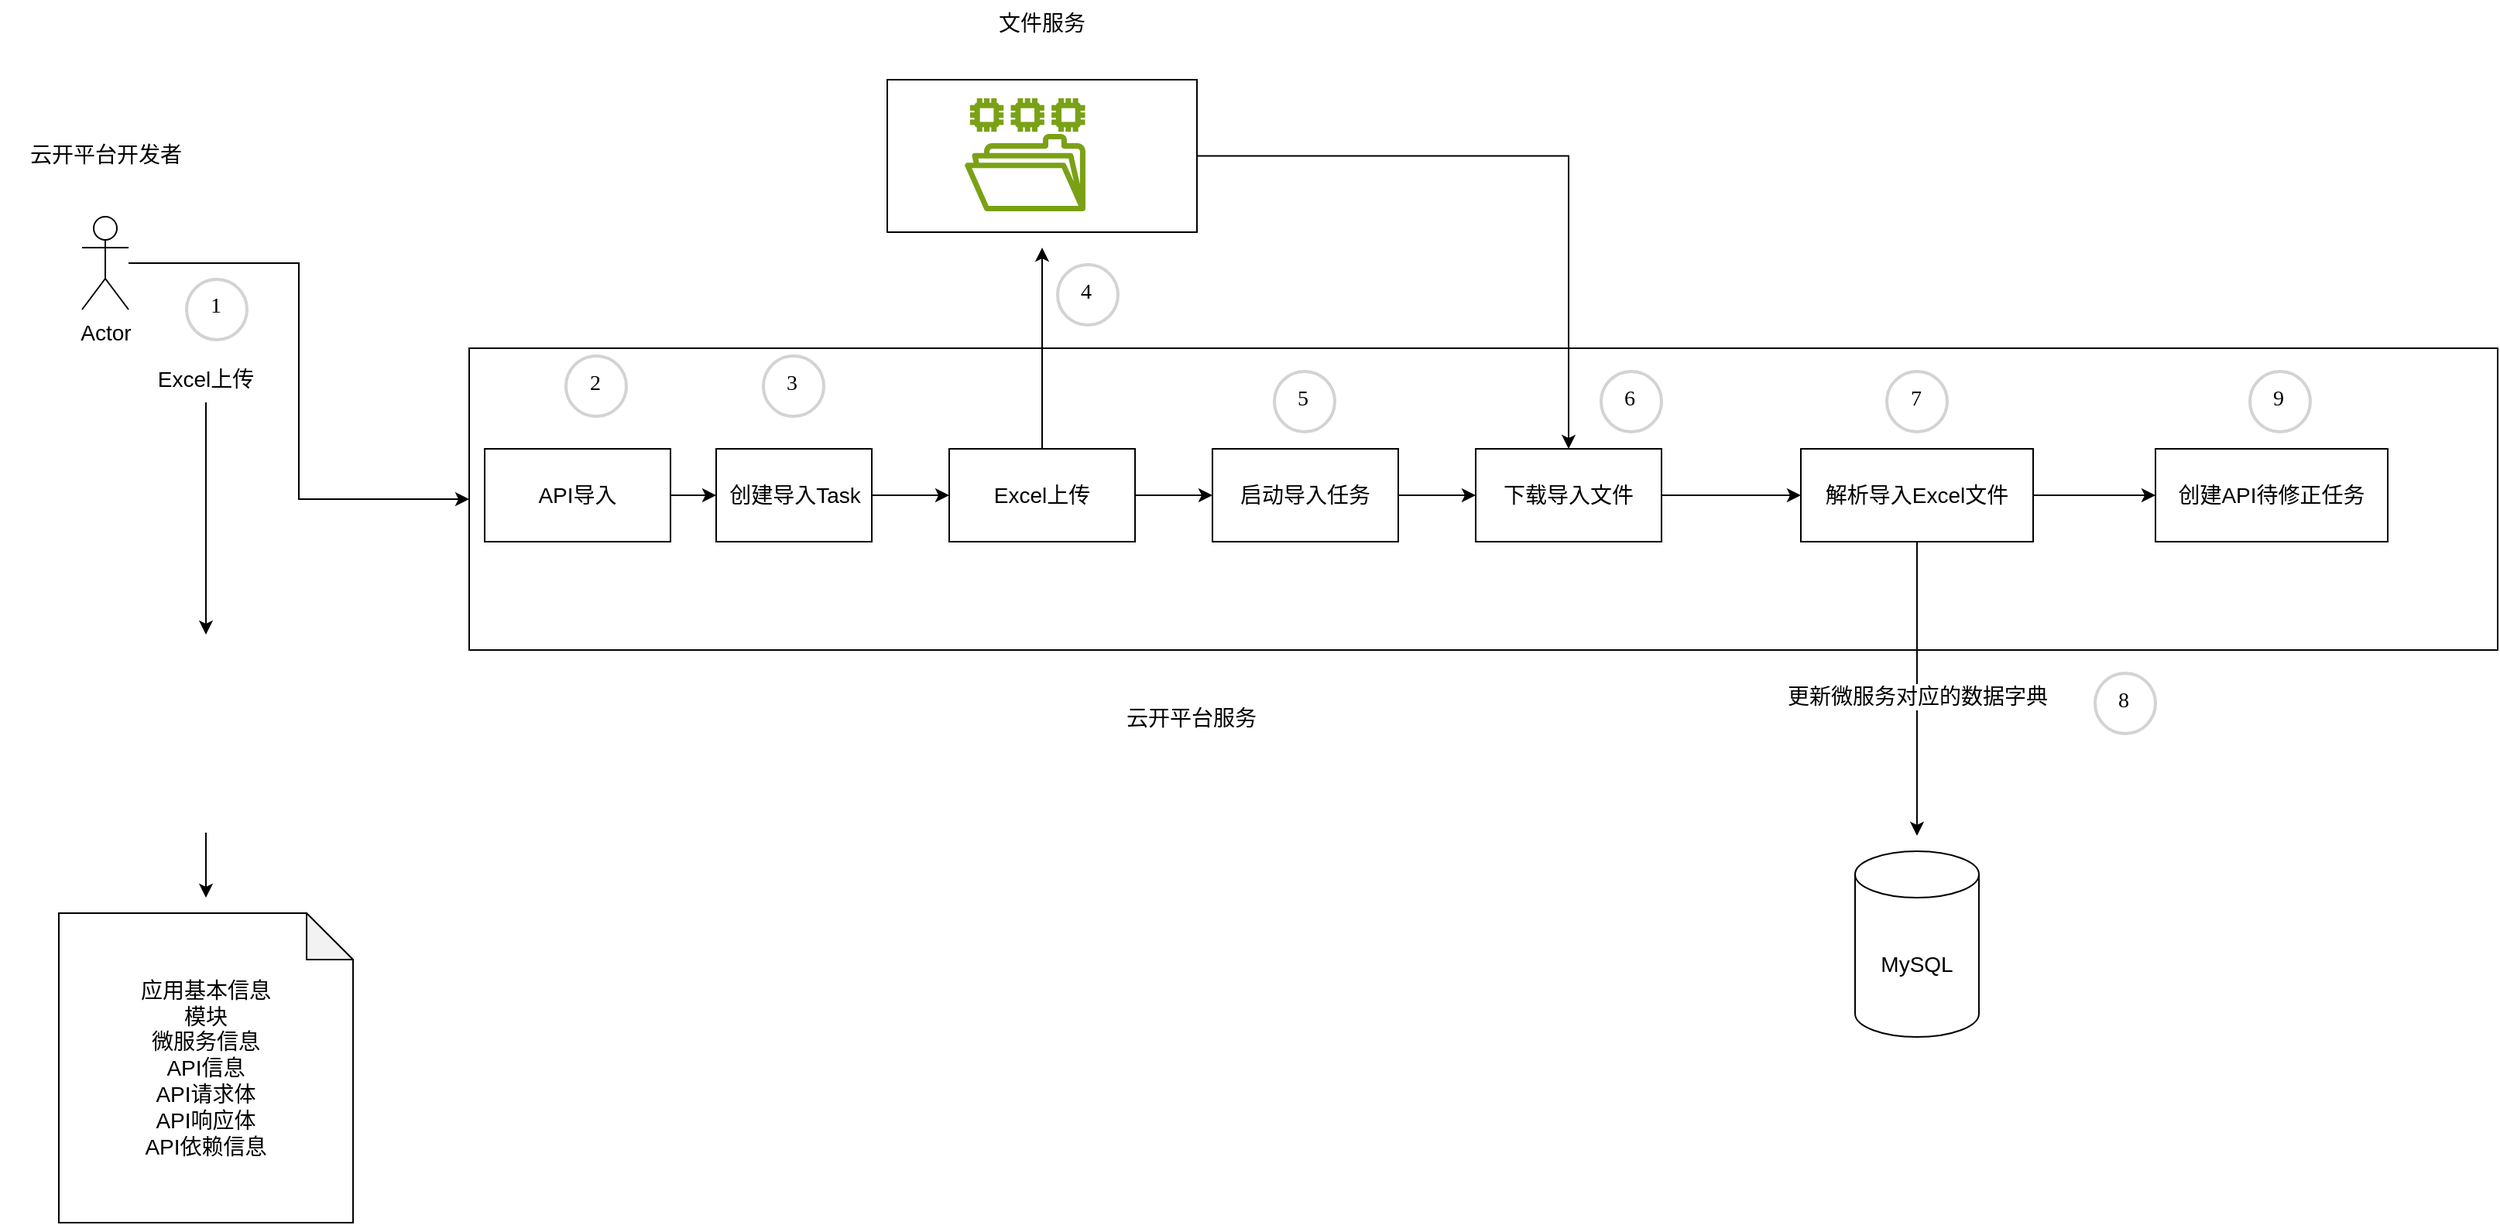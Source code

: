 <mxfile version="24.1.0" type="github">
  <diagram name="Page-1" id="uukP3XcTdVGsUKC_aiOE">
    <mxGraphModel dx="2074" dy="1121" grid="1" gridSize="10" guides="1" tooltips="1" connect="1" arrows="1" fold="1" page="1" pageScale="1" pageWidth="827" pageHeight="1169" math="0" shadow="0">
      <root>
        <mxCell id="0" />
        <mxCell id="1" parent="0" />
        <mxCell id="8WbEt5foAgeZKm9OIb6H-4" value="" style="rounded=0;whiteSpace=wrap;html=1;fontSize=14;" parent="1" vertex="1">
          <mxGeometry x="320" y="375" width="1310" height="195" as="geometry" />
        </mxCell>
        <mxCell id="8WbEt5foAgeZKm9OIb6H-5" value="云开平台服务" style="text;html=1;align=center;verticalAlign=middle;whiteSpace=wrap;rounded=0;fontSize=14;" parent="1" vertex="1">
          <mxGeometry x="694" y="604" width="185" height="20" as="geometry" />
        </mxCell>
        <mxCell id="8WbEt5foAgeZKm9OIb6H-12" style="edgeStyle=orthogonalEdgeStyle;rounded=0;orthogonalLoop=1;jettySize=auto;html=1;entryX=0;entryY=0.5;entryDx=0;entryDy=0;fontSize=14;" parent="1" source="8WbEt5foAgeZKm9OIb6H-8" target="8WbEt5foAgeZKm9OIb6H-4" edge="1">
          <mxGeometry relative="1" as="geometry" />
        </mxCell>
        <mxCell id="8WbEt5foAgeZKm9OIb6H-8" value="Actor" style="shape=umlActor;verticalLabelPosition=bottom;verticalAlign=top;html=1;outlineConnect=0;fontSize=14;" parent="1" vertex="1">
          <mxGeometry x="70" y="290" width="30" height="60" as="geometry" />
        </mxCell>
        <mxCell id="8WbEt5foAgeZKm9OIb6H-11" value="云开平台开发者" style="text;html=1;align=center;verticalAlign=middle;whiteSpace=wrap;rounded=0;fontSize=14;" parent="1" vertex="1">
          <mxGeometry x="17.5" y="240" width="135" height="20" as="geometry" />
        </mxCell>
        <mxCell id="8WbEt5foAgeZKm9OIb6H-67" value="" style="edgeStyle=orthogonalEdgeStyle;rounded=0;orthogonalLoop=1;jettySize=auto;html=1;fontSize=14;" parent="1" source="8WbEt5foAgeZKm9OIb6H-26" target="8WbEt5foAgeZKm9OIb6H-66" edge="1">
          <mxGeometry relative="1" as="geometry" />
        </mxCell>
        <mxCell id="8WbEt5foAgeZKm9OIb6H-26" value="API导入" style="rounded=0;whiteSpace=wrap;html=1;fontSize=14;" parent="1" vertex="1">
          <mxGeometry x="330" y="440" width="120" height="60" as="geometry" />
        </mxCell>
        <mxCell id="8WbEt5foAgeZKm9OIb6H-58" style="edgeStyle=orthogonalEdgeStyle;rounded=0;orthogonalLoop=1;jettySize=auto;html=1;fontSize=14;" parent="1" source="8WbEt5foAgeZKm9OIb6H-31" edge="1">
          <mxGeometry relative="1" as="geometry">
            <mxPoint x="150" y="730" as="targetPoint" />
          </mxGeometry>
        </mxCell>
        <mxCell id="8WbEt5foAgeZKm9OIb6H-31" value="" style="shape=image;html=1;verticalAlign=top;verticalLabelPosition=bottom;labelBackgroundColor=#ffffff;imageAspect=0;aspect=fixed;image=https://cdn3.iconfinder.com/data/icons/document-icons-2/30/647714-excel-128.png;fontSize=14;" parent="1" vertex="1">
          <mxGeometry x="86" y="560" width="128" height="128" as="geometry" />
        </mxCell>
        <mxCell id="8WbEt5foAgeZKm9OIb6H-34" value="应用基本信息&lt;div style=&quot;font-size: 14px;&quot;&gt;模块&lt;/div&gt;&lt;div style=&quot;font-size: 14px;&quot;&gt;微服务信息&lt;/div&gt;&lt;div style=&quot;font-size: 14px;&quot;&gt;API信息&lt;/div&gt;&lt;div style=&quot;font-size: 14px;&quot;&gt;API请求体&lt;br style=&quot;font-size: 14px;&quot;&gt;API响应体&lt;br style=&quot;font-size: 14px;&quot;&gt;API依赖信息&lt;/div&gt;" style="shape=note;whiteSpace=wrap;html=1;backgroundOutline=1;darkOpacity=0.05;fontSize=14;" parent="1" vertex="1">
          <mxGeometry x="55" y="740" width="190" height="200" as="geometry" />
        </mxCell>
        <mxCell id="8WbEt5foAgeZKm9OIb6H-36" value="1" style="ellipse;whiteSpace=wrap;html=1;aspect=fixed;strokeWidth=2;fontFamily=Tahoma;spacingBottom=4;spacingRight=2;strokeColor=#d3d3d3;fontSize=14;" parent="1" vertex="1">
          <mxGeometry x="137.5" y="330.5" width="39" height="39" as="geometry" />
        </mxCell>
        <mxCell id="8WbEt5foAgeZKm9OIb6H-40" value="2" style="ellipse;whiteSpace=wrap;html=1;aspect=fixed;strokeWidth=2;fontFamily=Tahoma;spacingBottom=4;spacingRight=2;strokeColor=#d3d3d3;fontSize=14;" parent="1" vertex="1">
          <mxGeometry x="382.5" y="380" width="39" height="39" as="geometry" />
        </mxCell>
        <mxCell id="8WbEt5foAgeZKm9OIb6H-56" value="MySQL" style="shape=cylinder3;whiteSpace=wrap;html=1;boundedLbl=1;backgroundOutline=1;size=15;fontSize=14;" parent="1" vertex="1">
          <mxGeometry x="1215" y="700" width="80" height="120" as="geometry" />
        </mxCell>
        <mxCell id="AaKJuVbygOptvQp57n7Z-7" value="" style="edgeStyle=orthogonalEdgeStyle;rounded=0;orthogonalLoop=1;jettySize=auto;html=1;fontSize=14;" parent="1" source="8WbEt5foAgeZKm9OIb6H-66" target="AaKJuVbygOptvQp57n7Z-6" edge="1">
          <mxGeometry relative="1" as="geometry" />
        </mxCell>
        <mxCell id="8WbEt5foAgeZKm9OIb6H-66" value="创建导入Task" style="rounded=0;whiteSpace=wrap;html=1;fontSize=14;" parent="1" vertex="1">
          <mxGeometry x="479.5" y="440" width="100.5" height="60" as="geometry" />
        </mxCell>
        <mxCell id="AaKJuVbygOptvQp57n7Z-5" style="edgeStyle=orthogonalEdgeStyle;rounded=0;orthogonalLoop=1;jettySize=auto;html=1;entryX=0.5;entryY=0;entryDx=0;entryDy=0;fontSize=14;" parent="1" source="AaKJuVbygOptvQp57n7Z-4" target="8WbEt5foAgeZKm9OIb6H-31" edge="1">
          <mxGeometry relative="1" as="geometry" />
        </mxCell>
        <mxCell id="AaKJuVbygOptvQp57n7Z-4" value="Excel上传" style="text;html=1;align=center;verticalAlign=middle;whiteSpace=wrap;rounded=0;fontSize=14;" parent="1" vertex="1">
          <mxGeometry x="110" y="380" width="80" height="30" as="geometry" />
        </mxCell>
        <mxCell id="AaKJuVbygOptvQp57n7Z-12" style="edgeStyle=orthogonalEdgeStyle;rounded=0;orthogonalLoop=1;jettySize=auto;html=1;fontSize=14;" parent="1" source="AaKJuVbygOptvQp57n7Z-6" edge="1">
          <mxGeometry relative="1" as="geometry">
            <mxPoint x="690" y="310" as="targetPoint" />
          </mxGeometry>
        </mxCell>
        <mxCell id="AaKJuVbygOptvQp57n7Z-14" value="" style="edgeStyle=orthogonalEdgeStyle;rounded=0;orthogonalLoop=1;jettySize=auto;html=1;fontSize=14;" parent="1" source="AaKJuVbygOptvQp57n7Z-6" target="AaKJuVbygOptvQp57n7Z-13" edge="1">
          <mxGeometry relative="1" as="geometry" />
        </mxCell>
        <mxCell id="AaKJuVbygOptvQp57n7Z-6" value="Excel上传" style="rounded=0;whiteSpace=wrap;html=1;fontSize=14;" parent="1" vertex="1">
          <mxGeometry x="630" y="440" width="120" height="60" as="geometry" />
        </mxCell>
        <mxCell id="AaKJuVbygOptvQp57n7Z-9" value="文件服务" style="text;html=1;align=center;verticalAlign=middle;whiteSpace=wrap;rounded=0;fontSize=14;" parent="1" vertex="1">
          <mxGeometry x="660" y="150" width="60" height="30" as="geometry" />
        </mxCell>
        <mxCell id="AaKJuVbygOptvQp57n7Z-16" style="edgeStyle=orthogonalEdgeStyle;rounded=0;orthogonalLoop=1;jettySize=auto;html=1;entryX=0.5;entryY=0;entryDx=0;entryDy=0;fontSize=14;" parent="1" source="AaKJuVbygOptvQp57n7Z-10" target="AaKJuVbygOptvQp57n7Z-15" edge="1">
          <mxGeometry relative="1" as="geometry" />
        </mxCell>
        <mxCell id="AaKJuVbygOptvQp57n7Z-10" value="" style="rounded=0;whiteSpace=wrap;html=1;fontSize=14;" parent="1" vertex="1">
          <mxGeometry x="590" y="201.5" width="200" height="98.5" as="geometry" />
        </mxCell>
        <mxCell id="AaKJuVbygOptvQp57n7Z-11" value="" style="sketch=0;outlineConnect=0;fontColor=#232F3E;gradientColor=none;fillColor=#7AA116;strokeColor=none;dashed=0;verticalLabelPosition=bottom;verticalAlign=top;align=center;html=1;fontSize=14;fontStyle=0;aspect=fixed;pointerEvents=1;shape=mxgraph.aws4.file_system;" parent="1" vertex="1">
          <mxGeometry x="640" y="213.5" width="78" height="73" as="geometry" />
        </mxCell>
        <mxCell id="AaKJuVbygOptvQp57n7Z-17" value="" style="edgeStyle=orthogonalEdgeStyle;rounded=0;orthogonalLoop=1;jettySize=auto;html=1;fontSize=14;" parent="1" source="AaKJuVbygOptvQp57n7Z-13" target="AaKJuVbygOptvQp57n7Z-15" edge="1">
          <mxGeometry relative="1" as="geometry" />
        </mxCell>
        <mxCell id="AaKJuVbygOptvQp57n7Z-13" value="启动导入任务" style="rounded=0;whiteSpace=wrap;html=1;fontSize=14;" parent="1" vertex="1">
          <mxGeometry x="800" y="440" width="120" height="60" as="geometry" />
        </mxCell>
        <mxCell id="AaKJuVbygOptvQp57n7Z-19" value="" style="edgeStyle=orthogonalEdgeStyle;rounded=0;orthogonalLoop=1;jettySize=auto;html=1;fontSize=14;" parent="1" source="AaKJuVbygOptvQp57n7Z-15" target="AaKJuVbygOptvQp57n7Z-18" edge="1">
          <mxGeometry relative="1" as="geometry" />
        </mxCell>
        <mxCell id="AaKJuVbygOptvQp57n7Z-15" value="下载导入文件" style="rounded=0;whiteSpace=wrap;html=1;fontSize=14;" parent="1" vertex="1">
          <mxGeometry x="970" y="440" width="120" height="60" as="geometry" />
        </mxCell>
        <mxCell id="AaKJuVbygOptvQp57n7Z-21" style="edgeStyle=orthogonalEdgeStyle;rounded=0;orthogonalLoop=1;jettySize=auto;html=1;fontSize=14;" parent="1" source="AaKJuVbygOptvQp57n7Z-18" edge="1">
          <mxGeometry relative="1" as="geometry">
            <mxPoint x="1255" y="690" as="targetPoint" />
          </mxGeometry>
        </mxCell>
        <mxCell id="AaKJuVbygOptvQp57n7Z-22" value="更新微服务对应的数据字典" style="edgeLabel;html=1;align=center;verticalAlign=middle;resizable=0;points=[];fontSize=14;" parent="AaKJuVbygOptvQp57n7Z-21" vertex="1" connectable="0">
          <mxGeometry x="-0.055" y="-3" relative="1" as="geometry">
            <mxPoint x="3" y="10" as="offset" />
          </mxGeometry>
        </mxCell>
        <mxCell id="6VQMeVpmwYcYxlp_Uh-9-2" value="" style="edgeStyle=orthogonalEdgeStyle;rounded=0;orthogonalLoop=1;jettySize=auto;html=1;" edge="1" parent="1" source="AaKJuVbygOptvQp57n7Z-18" target="6VQMeVpmwYcYxlp_Uh-9-1">
          <mxGeometry relative="1" as="geometry" />
        </mxCell>
        <mxCell id="AaKJuVbygOptvQp57n7Z-18" value="解析导入Excel文件" style="rounded=0;whiteSpace=wrap;html=1;fontSize=14;" parent="1" vertex="1">
          <mxGeometry x="1180" y="440" width="150" height="60" as="geometry" />
        </mxCell>
        <mxCell id="AaKJuVbygOptvQp57n7Z-23" value="3" style="ellipse;whiteSpace=wrap;html=1;aspect=fixed;strokeWidth=2;fontFamily=Tahoma;spacingBottom=4;spacingRight=2;strokeColor=#d3d3d3;fontSize=14;" parent="1" vertex="1">
          <mxGeometry x="510" y="380" width="39" height="39" as="geometry" />
        </mxCell>
        <mxCell id="AaKJuVbygOptvQp57n7Z-24" value="4" style="ellipse;whiteSpace=wrap;html=1;aspect=fixed;strokeWidth=2;fontFamily=Tahoma;spacingBottom=4;spacingRight=2;strokeColor=#d3d3d3;fontSize=14;" parent="1" vertex="1">
          <mxGeometry x="700" y="321" width="39" height="39" as="geometry" />
        </mxCell>
        <mxCell id="AaKJuVbygOptvQp57n7Z-25" value="5" style="ellipse;whiteSpace=wrap;html=1;aspect=fixed;strokeWidth=2;fontFamily=Tahoma;spacingBottom=4;spacingRight=2;strokeColor=#d3d3d3;fontSize=14;" parent="1" vertex="1">
          <mxGeometry x="840" y="390" width="39" height="39" as="geometry" />
        </mxCell>
        <mxCell id="AaKJuVbygOptvQp57n7Z-26" value="6" style="ellipse;whiteSpace=wrap;html=1;aspect=fixed;strokeWidth=2;fontFamily=Tahoma;spacingBottom=4;spacingRight=2;strokeColor=#d3d3d3;fontSize=14;" parent="1" vertex="1">
          <mxGeometry x="1051" y="390" width="39" height="39" as="geometry" />
        </mxCell>
        <mxCell id="AaKJuVbygOptvQp57n7Z-27" value="7" style="ellipse;whiteSpace=wrap;html=1;aspect=fixed;strokeWidth=2;fontFamily=Tahoma;spacingBottom=4;spacingRight=2;strokeColor=#d3d3d3;fontSize=14;" parent="1" vertex="1">
          <mxGeometry x="1235.5" y="390" width="39" height="39" as="geometry" />
        </mxCell>
        <mxCell id="AaKJuVbygOptvQp57n7Z-28" value="8" style="ellipse;whiteSpace=wrap;html=1;aspect=fixed;strokeWidth=2;fontFamily=Tahoma;spacingBottom=4;spacingRight=2;strokeColor=#d3d3d3;fontSize=14;" parent="1" vertex="1">
          <mxGeometry x="1370" y="585" width="39" height="39" as="geometry" />
        </mxCell>
        <mxCell id="6VQMeVpmwYcYxlp_Uh-9-1" value="创建API待修正任务" style="rounded=0;whiteSpace=wrap;html=1;fontSize=14;" vertex="1" parent="1">
          <mxGeometry x="1409" y="440" width="150" height="60" as="geometry" />
        </mxCell>
        <mxCell id="6VQMeVpmwYcYxlp_Uh-9-3" value="9" style="ellipse;whiteSpace=wrap;html=1;aspect=fixed;strokeWidth=2;fontFamily=Tahoma;spacingBottom=4;spacingRight=2;strokeColor=#d3d3d3;fontSize=14;" vertex="1" parent="1">
          <mxGeometry x="1470" y="390" width="39" height="39" as="geometry" />
        </mxCell>
      </root>
    </mxGraphModel>
  </diagram>
</mxfile>
